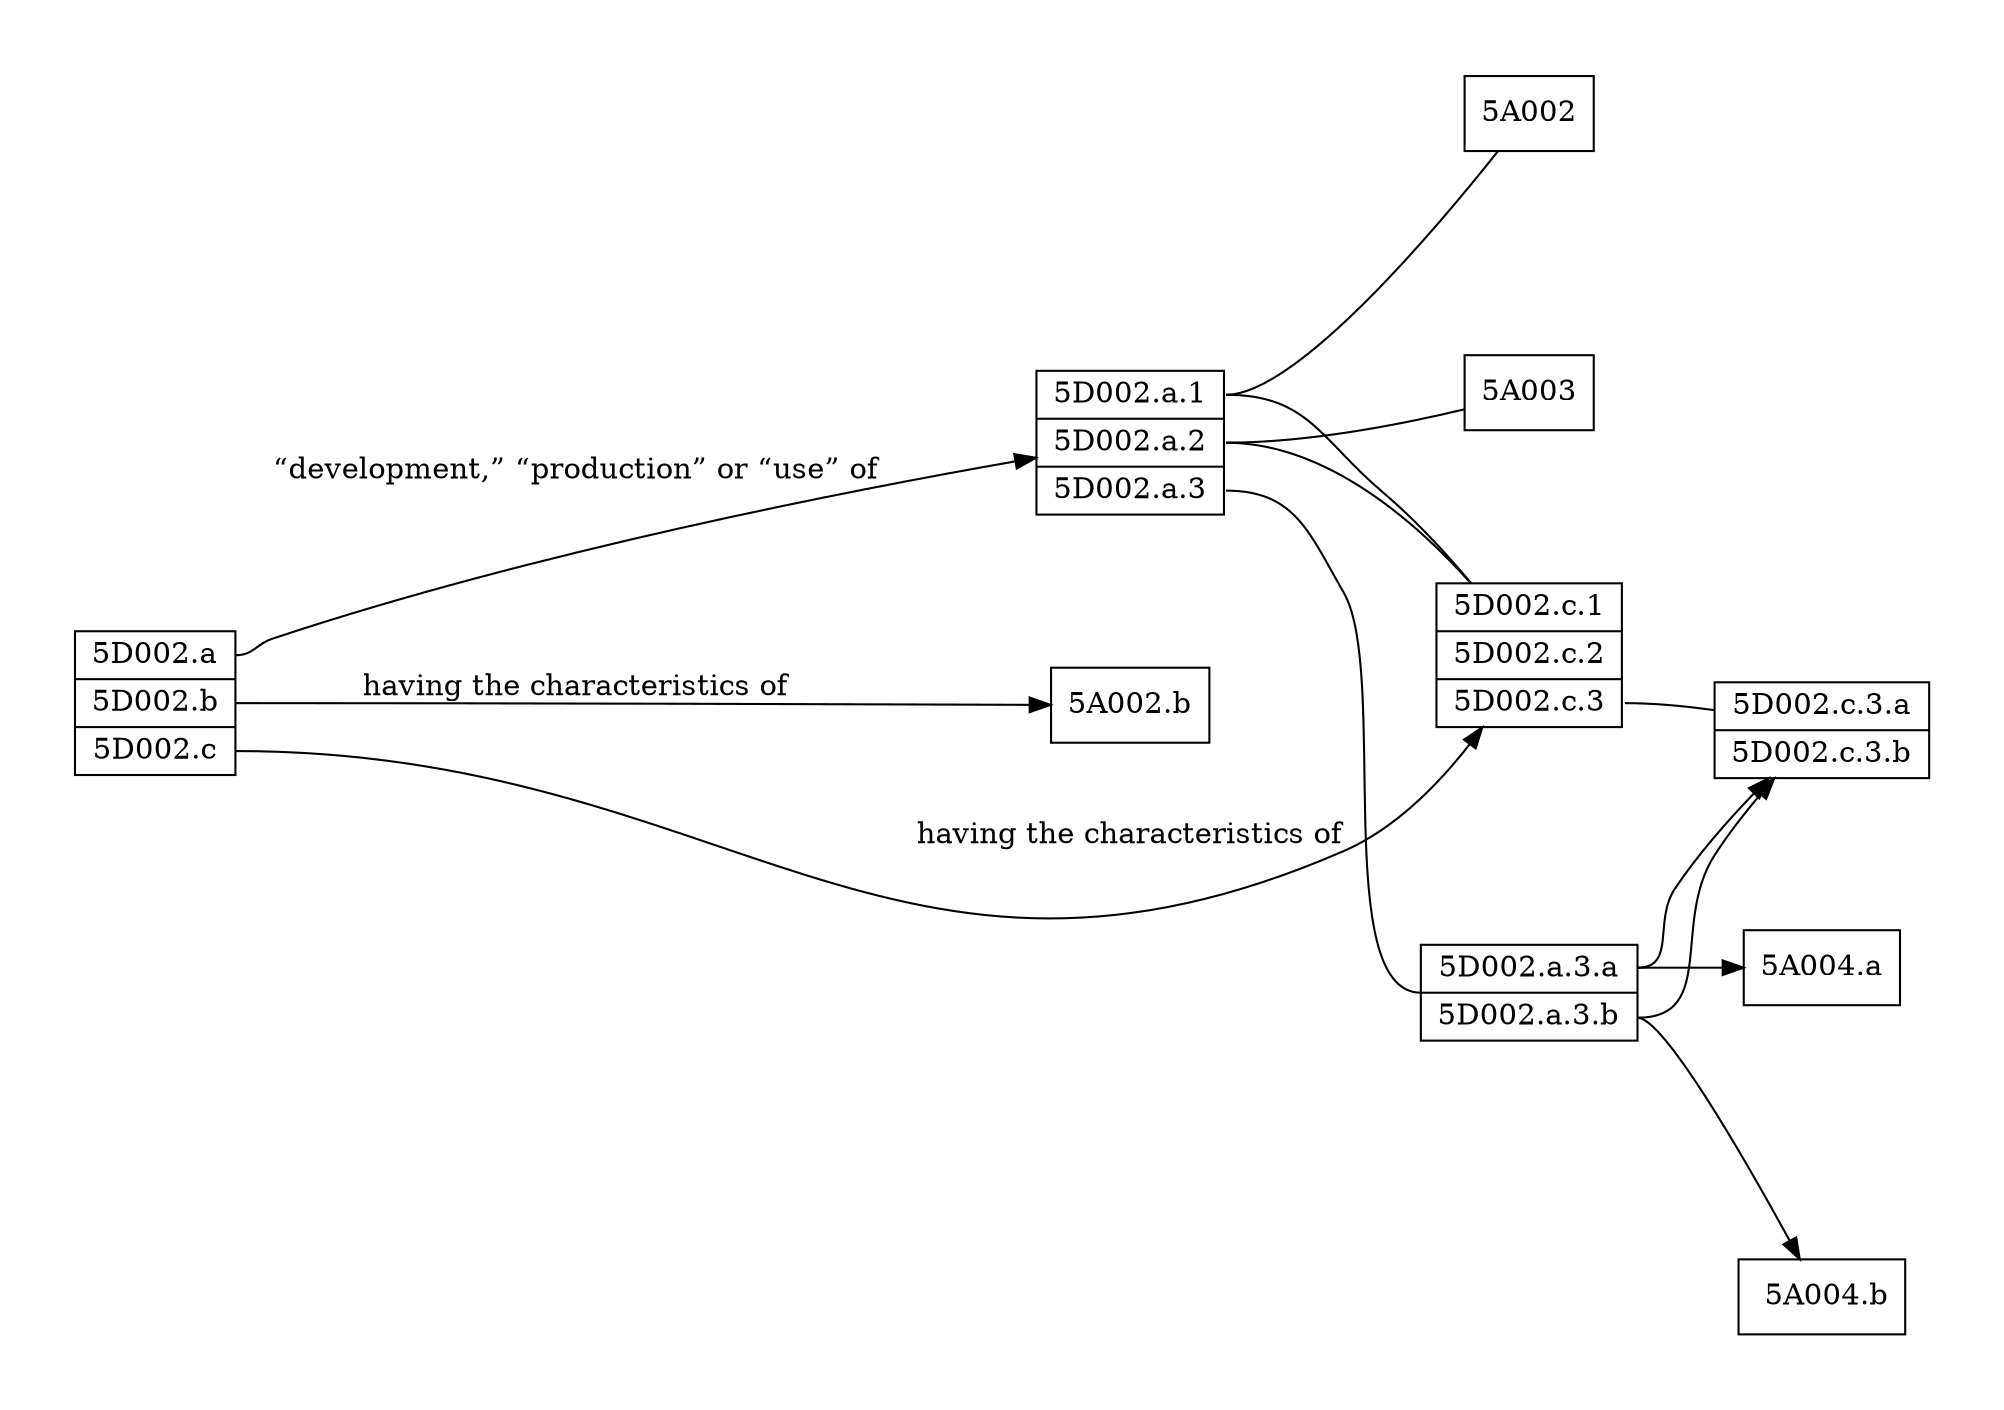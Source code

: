 digraph "加密" {
    rankdir = LR
	compound=true
	margin="0,0"
	nodesep = 1
	pad = .5

	node [shape=record, charset = "UTF-8"]

	"5D002" [
		label = "<a> 5D002.a |
			<b> 5D002.b |
			<c> 5D002.c "
	]

    "5D002.a" [
        label = "<1> 5D002.a.1 |
                 <2> 5D002.a.2 |
                 <3> 5D002.a.3"
    ]

    "5D002.a.3" [
        label = "<a> 5D002.a.3.a |
                <b> 5D002.a.3.b"
    ]

    "5D002.a":3 ->  "5D002.a.3":w [arrowhead=none];

    "5D002.c" [
        label = "<1> 5D002.c.1 |
                 <2> 5D002.c.2 |
                 <3> 5D002.c.3"
    ]

    "5D002.c":3 -> "5D002.c.3" [arrowhead=none];

    "5D002.c.3" [
        label = "<a> 5D002.c.3.a |
                <b> 5D002.c.3.b"
    ]

    "5D002":a -> "5D002.a" [label = "“development,” “production” or “use” of"];
    "5D002":b -> "5A002.b" [label = "having the characteristics of"];
    "5D002":c -> "5D002.c" [label = "having the characteristics of"];

    "5D002.a":1 -> { "5A002" "5D002.c":1 } [arrowhead=none];
    "5D002.a":2 -> { "5A003" "5D002.c":2 } [arrowhead=none];

    "5D002.a.3":a -> { "5A004.a" "5D002.c.3":a }
	"5D002.a.3":b -> { " 5A004.b" "5D002.c.3":b }

}
